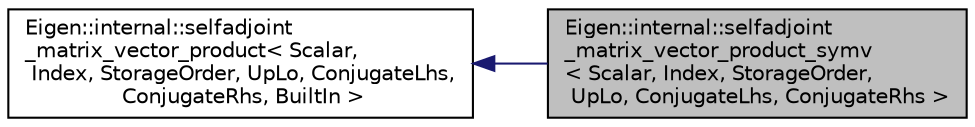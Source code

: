 digraph "Eigen::internal::selfadjoint_matrix_vector_product_symv&lt; Scalar, Index, StorageOrder, UpLo, ConjugateLhs, ConjugateRhs &gt;"
{
  edge [fontname="Helvetica",fontsize="10",labelfontname="Helvetica",labelfontsize="10"];
  node [fontname="Helvetica",fontsize="10",shape=record];
  rankdir="LR";
  Node1 [label="Eigen::internal::selfadjoint\l_matrix_vector_product_symv\l\< Scalar, Index, StorageOrder,\l UpLo, ConjugateLhs, ConjugateRhs \>",height=0.2,width=0.4,color="black", fillcolor="grey75", style="filled", fontcolor="black"];
  Node2 -> Node1 [dir="back",color="midnightblue",fontsize="10",style="solid",fontname="Helvetica"];
  Node2 [label="Eigen::internal::selfadjoint\l_matrix_vector_product\< Scalar,\l Index, StorageOrder, UpLo, ConjugateLhs,\l ConjugateRhs, BuiltIn \>",height=0.2,width=0.4,color="black", fillcolor="white", style="filled",URL="$struct_eigen_1_1internal_1_1selfadjoint__matrix__vector__product.html"];
}
